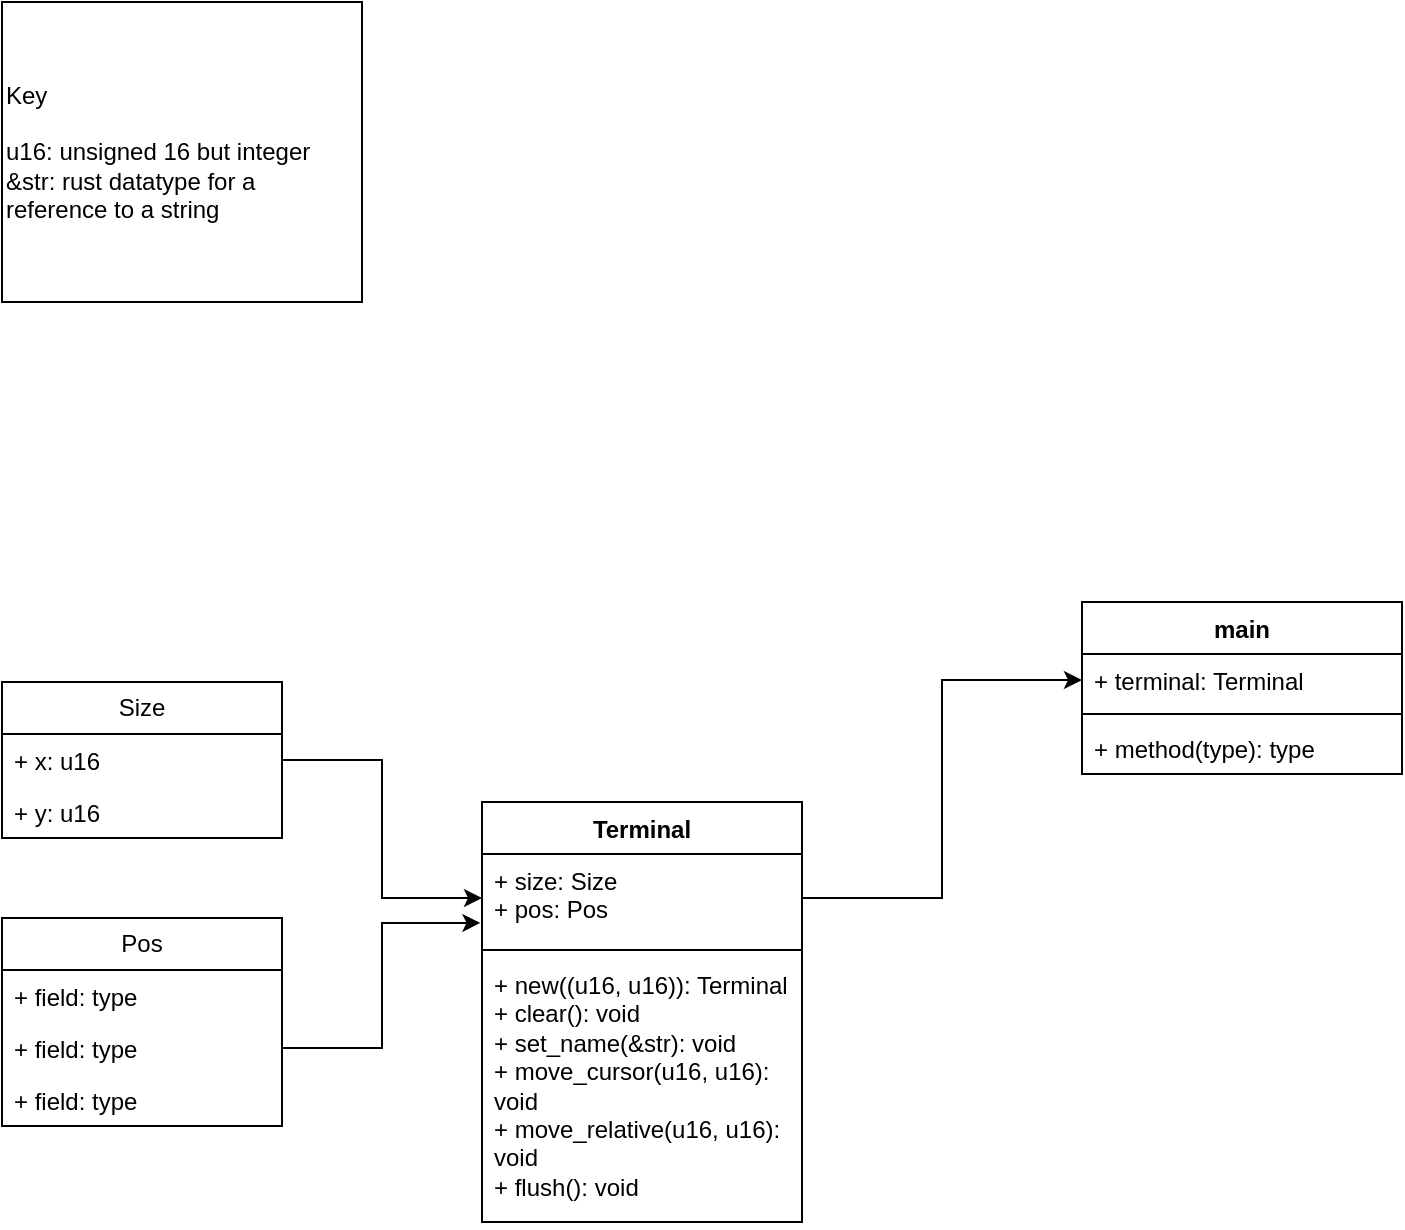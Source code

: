 <mxfile version="24.2.0" type="device">
  <diagram name="Page-1" id="ZxRSOgG9_3G_jGZx2Vew">
    <mxGraphModel dx="877" dy="1040" grid="1" gridSize="10" guides="1" tooltips="1" connect="1" arrows="1" fold="1" page="1" pageScale="1" pageWidth="850" pageHeight="1100" math="0" shadow="0">
      <root>
        <mxCell id="0" />
        <mxCell id="1" parent="0" />
        <mxCell id="3ou3jFzYtSS5XbmWomfG-1" value="Terminal" style="swimlane;fontStyle=1;align=center;verticalAlign=top;childLayout=stackLayout;horizontal=1;startSize=26;horizontalStack=0;resizeParent=1;resizeParentMax=0;resizeLast=0;collapsible=1;marginBottom=0;whiteSpace=wrap;html=1;" parent="1" vertex="1">
          <mxGeometry x="280" y="440" width="160" height="210" as="geometry">
            <mxRectangle x="280" y="440" width="90" height="30" as="alternateBounds" />
          </mxGeometry>
        </mxCell>
        <mxCell id="3ou3jFzYtSS5XbmWomfG-2" value="+ size: Size&lt;div&gt;+ pos: Pos&lt;br&gt;&lt;div&gt;&lt;br&gt;&lt;/div&gt;&lt;/div&gt;" style="text;strokeColor=none;fillColor=none;align=left;verticalAlign=top;spacingLeft=4;spacingRight=4;overflow=hidden;rotatable=0;points=[[0,0.5],[1,0.5]];portConstraint=eastwest;whiteSpace=wrap;html=1;" parent="3ou3jFzYtSS5XbmWomfG-1" vertex="1">
          <mxGeometry y="26" width="160" height="44" as="geometry" />
        </mxCell>
        <mxCell id="3ou3jFzYtSS5XbmWomfG-3" value="" style="line;strokeWidth=1;fillColor=none;align=left;verticalAlign=middle;spacingTop=-1;spacingLeft=3;spacingRight=3;rotatable=0;labelPosition=right;points=[];portConstraint=eastwest;strokeColor=inherit;" parent="3ou3jFzYtSS5XbmWomfG-1" vertex="1">
          <mxGeometry y="70" width="160" height="8" as="geometry" />
        </mxCell>
        <mxCell id="3ou3jFzYtSS5XbmWomfG-4" value="&lt;div&gt;+ new((u16, u16)): Terminal&lt;/div&gt;+ clear(): void&lt;div&gt;+ set_name(&amp;amp;str): void&lt;/div&gt;&lt;div&gt;+&lt;span style=&quot;background-color: initial;&quot;&gt;&amp;nbsp;move_cursor(u16, u16): void&lt;/span&gt;&lt;/div&gt;&lt;div&gt;&lt;span style=&quot;background-color: initial;&quot;&gt;+ move_relative(u16, u16): void&lt;/span&gt;&lt;/div&gt;&lt;div&gt;&lt;span style=&quot;background-color: initial;&quot;&gt;+ flush(): void&lt;/span&gt;&lt;/div&gt;" style="text;strokeColor=none;fillColor=none;align=left;verticalAlign=top;spacingLeft=4;spacingRight=4;overflow=hidden;rotatable=0;points=[[0,0.5],[1,0.5]];portConstraint=eastwest;whiteSpace=wrap;html=1;" parent="3ou3jFzYtSS5XbmWomfG-1" vertex="1">
          <mxGeometry y="78" width="160" height="132" as="geometry" />
        </mxCell>
        <mxCell id="3ou3jFzYtSS5XbmWomfG-5" value="main&lt;div&gt;&lt;br&gt;&lt;/div&gt;" style="swimlane;fontStyle=1;align=center;verticalAlign=top;childLayout=stackLayout;horizontal=1;startSize=26;horizontalStack=0;resizeParent=1;resizeParentMax=0;resizeLast=0;collapsible=1;marginBottom=0;whiteSpace=wrap;html=1;" parent="1" vertex="1">
          <mxGeometry x="580" y="340" width="160" height="86" as="geometry" />
        </mxCell>
        <mxCell id="3ou3jFzYtSS5XbmWomfG-6" value="+ terminal: Terminal" style="text;strokeColor=none;fillColor=none;align=left;verticalAlign=top;spacingLeft=4;spacingRight=4;overflow=hidden;rotatable=0;points=[[0,0.5],[1,0.5]];portConstraint=eastwest;whiteSpace=wrap;html=1;" parent="3ou3jFzYtSS5XbmWomfG-5" vertex="1">
          <mxGeometry y="26" width="160" height="26" as="geometry" />
        </mxCell>
        <mxCell id="3ou3jFzYtSS5XbmWomfG-7" value="" style="line;strokeWidth=1;fillColor=none;align=left;verticalAlign=middle;spacingTop=-1;spacingLeft=3;spacingRight=3;rotatable=0;labelPosition=right;points=[];portConstraint=eastwest;strokeColor=inherit;" parent="3ou3jFzYtSS5XbmWomfG-5" vertex="1">
          <mxGeometry y="52" width="160" height="8" as="geometry" />
        </mxCell>
        <mxCell id="3ou3jFzYtSS5XbmWomfG-8" value="+ method(type): type" style="text;strokeColor=none;fillColor=none;align=left;verticalAlign=top;spacingLeft=4;spacingRight=4;overflow=hidden;rotatable=0;points=[[0,0.5],[1,0.5]];portConstraint=eastwest;whiteSpace=wrap;html=1;" parent="3ou3jFzYtSS5XbmWomfG-5" vertex="1">
          <mxGeometry y="60" width="160" height="26" as="geometry" />
        </mxCell>
        <mxCell id="3ou3jFzYtSS5XbmWomfG-9" style="edgeStyle=orthogonalEdgeStyle;rounded=0;orthogonalLoop=1;jettySize=auto;html=1;exitX=1;exitY=0.5;exitDx=0;exitDy=0;entryX=0;entryY=0.5;entryDx=0;entryDy=0;" parent="1" source="3ou3jFzYtSS5XbmWomfG-2" target="3ou3jFzYtSS5XbmWomfG-6" edge="1">
          <mxGeometry relative="1" as="geometry" />
        </mxCell>
        <mxCell id="3ou3jFzYtSS5XbmWomfG-10" value="Key&lt;div&gt;&lt;br&gt;&lt;div&gt;u16: unsigned 16 but integer&lt;/div&gt;&lt;/div&gt;&lt;div&gt;&amp;amp;str: rust datatype for a reference to a string&lt;/div&gt;" style="html=1;whiteSpace=wrap;align=left;" parent="1" vertex="1">
          <mxGeometry x="40" y="40" width="180" height="150" as="geometry" />
        </mxCell>
        <mxCell id="klrKRbjtDy0nW5kmPTzW-5" value="Size" style="swimlane;fontStyle=0;childLayout=stackLayout;horizontal=1;startSize=26;fillColor=none;horizontalStack=0;resizeParent=1;resizeParentMax=0;resizeLast=0;collapsible=1;marginBottom=0;whiteSpace=wrap;html=1;" parent="1" vertex="1">
          <mxGeometry x="40" y="380" width="140" height="78" as="geometry" />
        </mxCell>
        <mxCell id="klrKRbjtDy0nW5kmPTzW-6" value="+ x: u16" style="text;strokeColor=none;fillColor=none;align=left;verticalAlign=top;spacingLeft=4;spacingRight=4;overflow=hidden;rotatable=0;points=[[0,0.5],[1,0.5]];portConstraint=eastwest;whiteSpace=wrap;html=1;" parent="klrKRbjtDy0nW5kmPTzW-5" vertex="1">
          <mxGeometry y="26" width="140" height="26" as="geometry" />
        </mxCell>
        <mxCell id="klrKRbjtDy0nW5kmPTzW-7" value="+ y: u16" style="text;strokeColor=none;fillColor=none;align=left;verticalAlign=top;spacingLeft=4;spacingRight=4;overflow=hidden;rotatable=0;points=[[0,0.5],[1,0.5]];portConstraint=eastwest;whiteSpace=wrap;html=1;" parent="klrKRbjtDy0nW5kmPTzW-5" vertex="1">
          <mxGeometry y="52" width="140" height="26" as="geometry" />
        </mxCell>
        <mxCell id="klrKRbjtDy0nW5kmPTzW-9" style="edgeStyle=orthogonalEdgeStyle;rounded=0;orthogonalLoop=1;jettySize=auto;html=1;exitX=1;exitY=0.5;exitDx=0;exitDy=0;entryX=0;entryY=0.5;entryDx=0;entryDy=0;" parent="1" source="klrKRbjtDy0nW5kmPTzW-6" target="3ou3jFzYtSS5XbmWomfG-2" edge="1">
          <mxGeometry relative="1" as="geometry" />
        </mxCell>
        <mxCell id="HmmWe1z22Ptxx1lA3r9o-1" value="Pos" style="swimlane;fontStyle=0;childLayout=stackLayout;horizontal=1;startSize=26;fillColor=none;horizontalStack=0;resizeParent=1;resizeParentMax=0;resizeLast=0;collapsible=1;marginBottom=0;whiteSpace=wrap;html=1;" vertex="1" parent="1">
          <mxGeometry x="40" y="498" width="140" height="104" as="geometry" />
        </mxCell>
        <mxCell id="HmmWe1z22Ptxx1lA3r9o-2" value="+ field: type" style="text;strokeColor=none;fillColor=none;align=left;verticalAlign=top;spacingLeft=4;spacingRight=4;overflow=hidden;rotatable=0;points=[[0,0.5],[1,0.5]];portConstraint=eastwest;whiteSpace=wrap;html=1;" vertex="1" parent="HmmWe1z22Ptxx1lA3r9o-1">
          <mxGeometry y="26" width="140" height="26" as="geometry" />
        </mxCell>
        <mxCell id="HmmWe1z22Ptxx1lA3r9o-3" value="+ field: type" style="text;strokeColor=none;fillColor=none;align=left;verticalAlign=top;spacingLeft=4;spacingRight=4;overflow=hidden;rotatable=0;points=[[0,0.5],[1,0.5]];portConstraint=eastwest;whiteSpace=wrap;html=1;" vertex="1" parent="HmmWe1z22Ptxx1lA3r9o-1">
          <mxGeometry y="52" width="140" height="26" as="geometry" />
        </mxCell>
        <mxCell id="HmmWe1z22Ptxx1lA3r9o-4" value="+ field: type" style="text;strokeColor=none;fillColor=none;align=left;verticalAlign=top;spacingLeft=4;spacingRight=4;overflow=hidden;rotatable=0;points=[[0,0.5],[1,0.5]];portConstraint=eastwest;whiteSpace=wrap;html=1;" vertex="1" parent="HmmWe1z22Ptxx1lA3r9o-1">
          <mxGeometry y="78" width="140" height="26" as="geometry" />
        </mxCell>
        <mxCell id="HmmWe1z22Ptxx1lA3r9o-5" style="edgeStyle=orthogonalEdgeStyle;rounded=0;orthogonalLoop=1;jettySize=auto;html=1;exitX=1;exitY=0.5;exitDx=0;exitDy=0;entryX=-0.005;entryY=0.783;entryDx=0;entryDy=0;entryPerimeter=0;" edge="1" parent="1" source="HmmWe1z22Ptxx1lA3r9o-3" target="3ou3jFzYtSS5XbmWomfG-2">
          <mxGeometry relative="1" as="geometry" />
        </mxCell>
      </root>
    </mxGraphModel>
  </diagram>
</mxfile>
